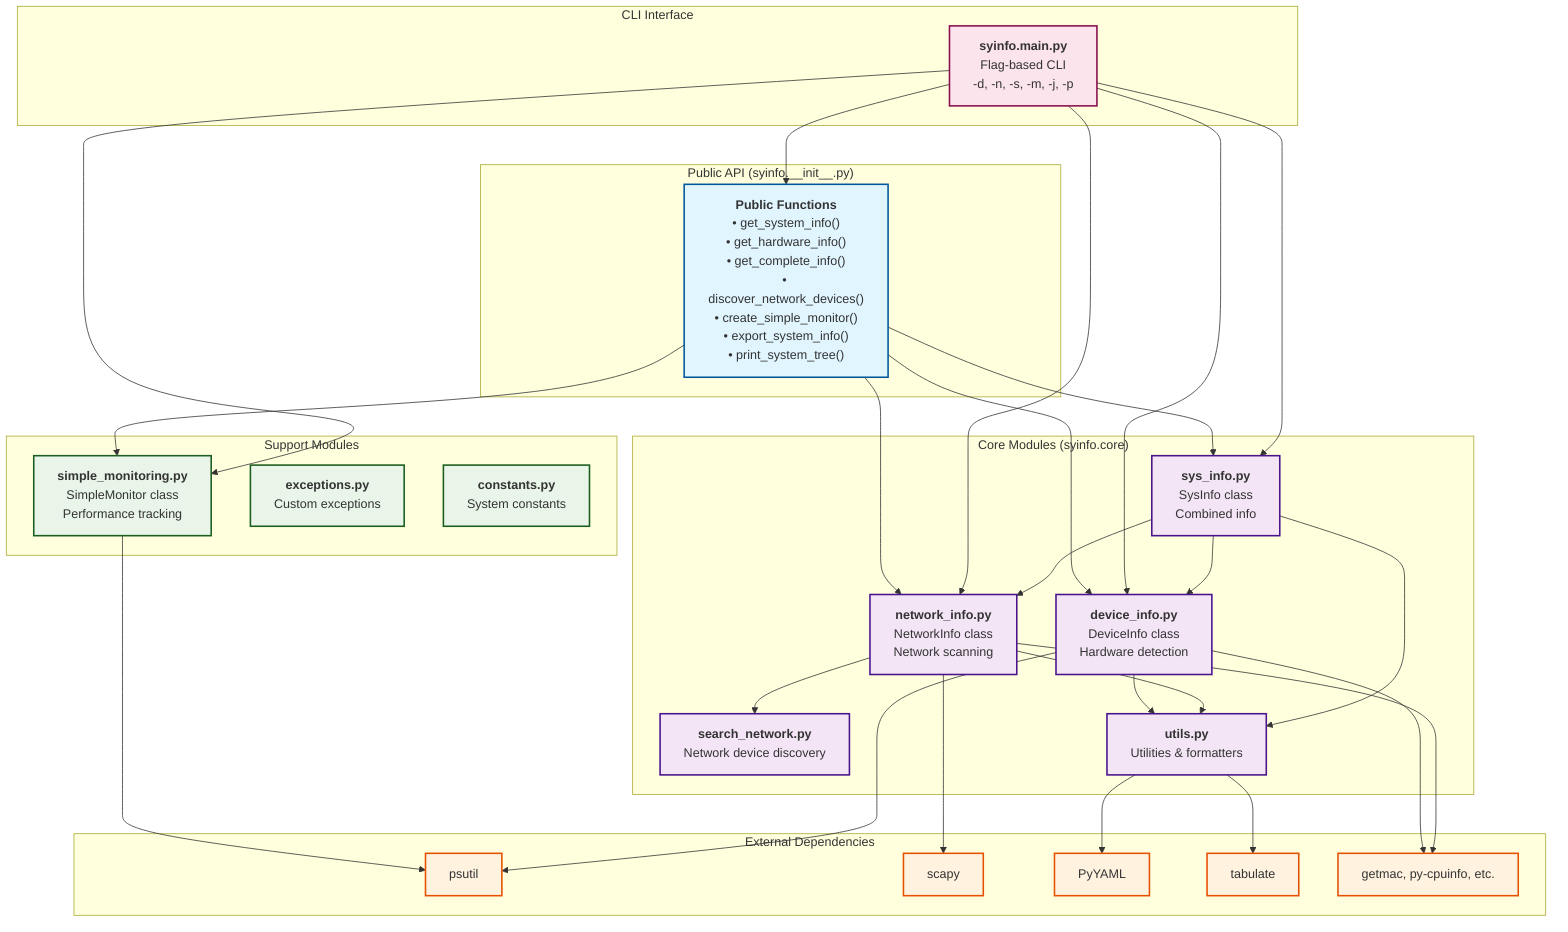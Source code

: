 graph TB
    %% SyInfo Package Architecture - Simplified Design
    
    subgraph "Public API (syinfo.__init__.py)"
        API["`**Public Functions**
        • get_system_info()
        • get_hardware_info()
        • get_complete_info()
        • discover_network_devices()
        • create_simple_monitor()
        • export_system_info()
        • print_system_tree()`"]
    end
    
    subgraph "CLI Interface"
        CLI["`**syinfo.__main__.py**
        Flag-based CLI
        -d, -n, -s, -m, -j, -p`"]
    end
    
    subgraph "Core Modules (syinfo.core)"
        DEV["`**device_info.py**
        DeviceInfo class
        Hardware detection`"]
        NET["`**network_info.py**
        NetworkInfo class
        Network scanning`"]
        SYS["`**sys_info.py**
        SysInfo class
        Combined info`"]
        SEARCH["`**search_network.py**
        Network device discovery`"]
        UTILS["`**utils.py**
        Utilities & formatters`"]
    end
    
    subgraph "Support Modules"
        MON["`**simple_monitoring.py**
        SimpleMonitor class
        Performance tracking`"]
        EXC["`**exceptions.py**
        Custom exceptions`"]
        CONST["`**constants.py**
        System constants`"]
    end
    
    subgraph "External Dependencies"
        PSUTIL["psutil"]
        SCAPY["scapy"]
        YAML["PyYAML"]
        TABULATE["tabulate"]
        OTHERS["getmac, py-cpuinfo, etc."]
    end
    
    %% Connections
    API --> DEV
    API --> NET
    API --> SYS
    API --> MON
    
    CLI --> API
    CLI --> DEV
    CLI --> NET
    CLI --> SYS
    CLI --> MON
    
    SYS --> DEV
    SYS --> NET
    
    NET --> SEARCH
    DEV --> UTILS
    NET --> UTILS
    SYS --> UTILS
    
    MON --> PSUTIL
    DEV --> PSUTIL
    DEV --> OTHERS
    NET --> SCAPY
    NET --> OTHERS
    UTILS --> YAML
    UTILS --> TABULATE
    
    %% Styling
    classDef publicAPI fill:#e1f5fe,stroke:#01579b,stroke-width:2px
    classDef coreModule fill:#f3e5f5,stroke:#4a148c,stroke-width:2px
    classDef supportModule fill:#e8f5e8,stroke:#1b5e20,stroke-width:2px
    classDef external fill:#fff3e0,stroke:#e65100,stroke-width:2px
    classDef cli fill:#fce4ec,stroke:#880e4f,stroke-width:2px
    
    class API publicAPI
    class DEV,NET,SYS,SEARCH,UTILS coreModule
    class MON,EXC,CONST supportModule
    class PSUTIL,SCAPY,YAML,TABULATE,OTHERS external
    class CLI cli